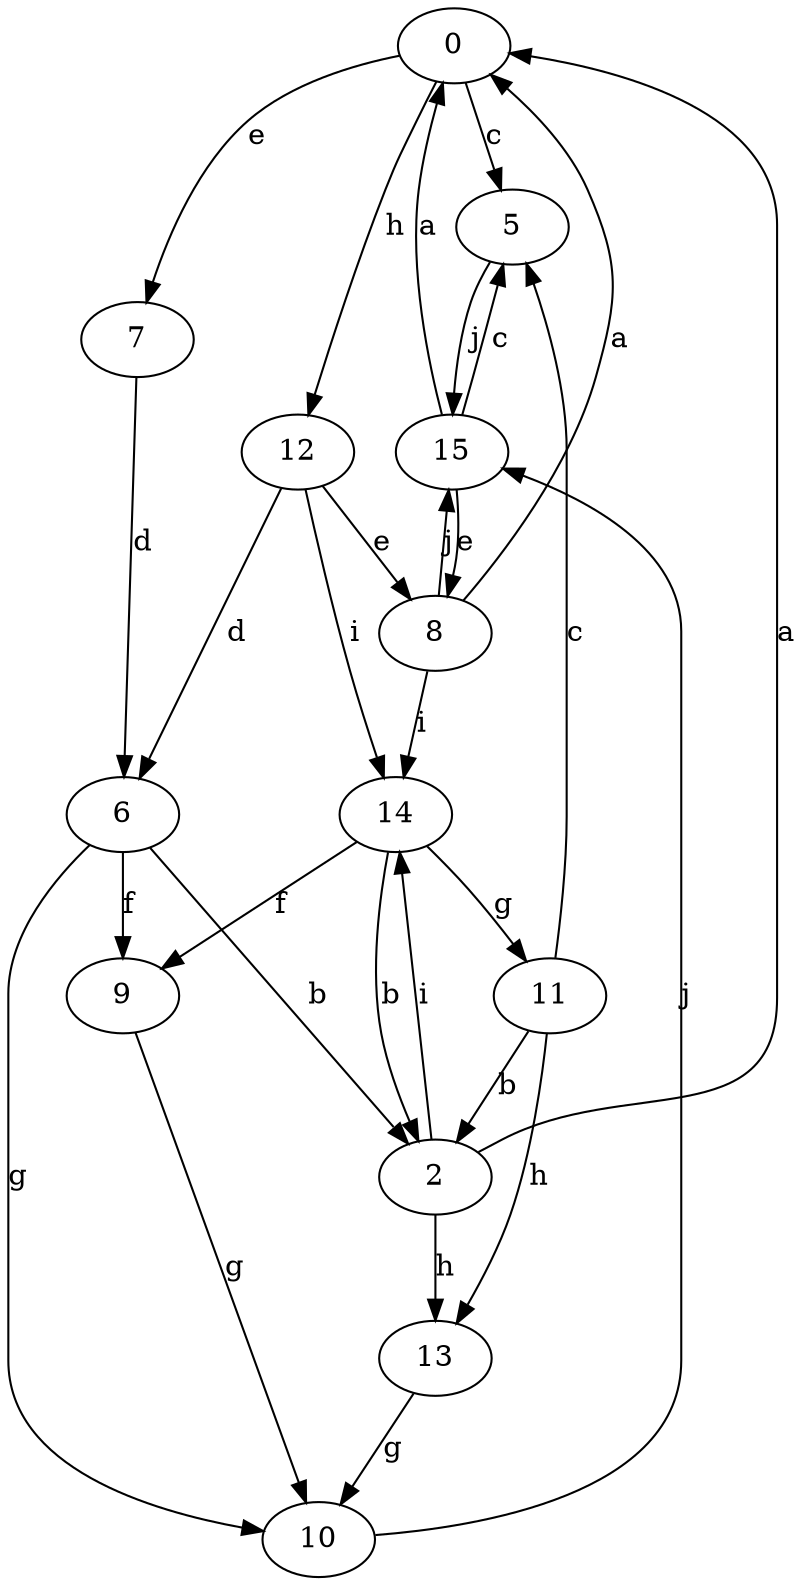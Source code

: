 strict digraph  {
0;
2;
5;
6;
7;
8;
9;
10;
11;
12;
13;
14;
15;
0 -> 5  [label=c];
0 -> 7  [label=e];
0 -> 12  [label=h];
2 -> 0  [label=a];
2 -> 13  [label=h];
2 -> 14  [label=i];
5 -> 15  [label=j];
6 -> 2  [label=b];
6 -> 9  [label=f];
6 -> 10  [label=g];
7 -> 6  [label=d];
8 -> 0  [label=a];
8 -> 14  [label=i];
8 -> 15  [label=j];
9 -> 10  [label=g];
10 -> 15  [label=j];
11 -> 2  [label=b];
11 -> 5  [label=c];
11 -> 13  [label=h];
12 -> 6  [label=d];
12 -> 8  [label=e];
12 -> 14  [label=i];
13 -> 10  [label=g];
14 -> 2  [label=b];
14 -> 9  [label=f];
14 -> 11  [label=g];
15 -> 0  [label=a];
15 -> 5  [label=c];
15 -> 8  [label=e];
}
